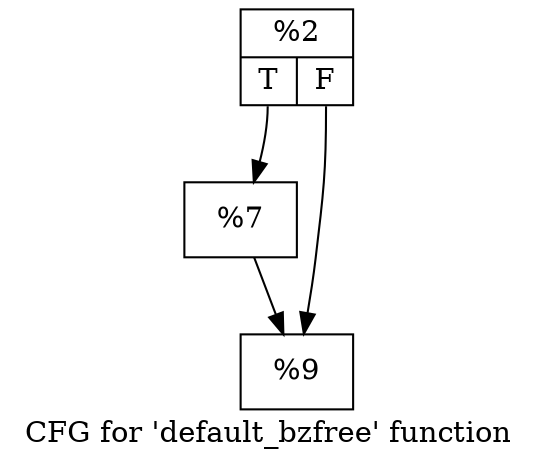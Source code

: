 digraph "CFG for 'default_bzfree' function" {
	label="CFG for 'default_bzfree' function";

	Node0x18df910 [shape=record,label="{%2|{<s0>T|<s1>F}}"];
	Node0x18df910:s0 -> Node0x18dfc70;
	Node0x18df910:s1 -> Node0x18dfcc0;
	Node0x18dfc70 [shape=record,label="{%7}"];
	Node0x18dfc70 -> Node0x18dfcc0;
	Node0x18dfcc0 [shape=record,label="{%9}"];
}
